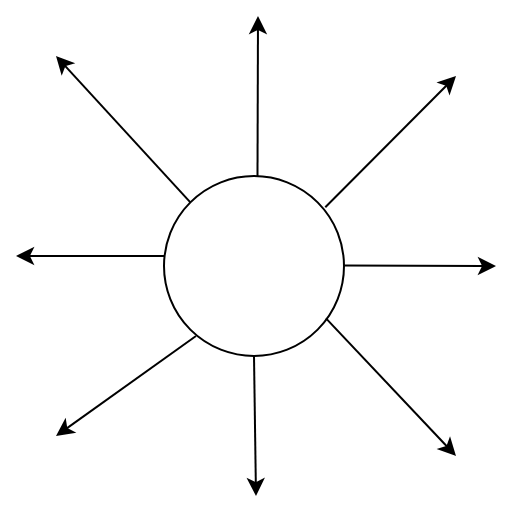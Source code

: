 <mxfile version="19.0.3" type="device"><diagram id="xz6p04Z6Gr8MeiQDFpNG" name="ページ1"><mxGraphModel dx="544" dy="317" grid="1" gridSize="10" guides="1" tooltips="1" connect="1" arrows="1" fold="1" page="1" pageScale="1" pageWidth="827" pageHeight="1169" math="0" shadow="0"><root><mxCell id="0"/><mxCell id="1" parent="0"/><mxCell id="_n0fy07iKLrSf8yMsQ6F-1" value="" style="ellipse;whiteSpace=wrap;html=1;aspect=fixed;" vertex="1" parent="1"><mxGeometry x="334" y="240" width="90" height="90" as="geometry"/></mxCell><mxCell id="_n0fy07iKLrSf8yMsQ6F-2" value="" style="endArrow=classic;html=1;rounded=0;exitX=0.5;exitY=1;exitDx=0;exitDy=0;" edge="1" parent="1" source="_n0fy07iKLrSf8yMsQ6F-1"><mxGeometry width="50" height="50" relative="1" as="geometry"><mxPoint x="370" y="340" as="sourcePoint"/><mxPoint x="380" y="400" as="targetPoint"/></mxGeometry></mxCell><mxCell id="_n0fy07iKLrSf8yMsQ6F-3" value="" style="endArrow=classic;html=1;rounded=0;" edge="1" parent="1"><mxGeometry width="50" height="50" relative="1" as="geometry"><mxPoint x="380.75" y="240" as="sourcePoint"/><mxPoint x="381" y="160" as="targetPoint"/></mxGeometry></mxCell><mxCell id="_n0fy07iKLrSf8yMsQ6F-4" value="" style="endArrow=classic;html=1;rounded=0;" edge="1" parent="1"><mxGeometry width="50" height="50" relative="1" as="geometry"><mxPoint x="424" y="284.74" as="sourcePoint"/><mxPoint x="500" y="285" as="targetPoint"/></mxGeometry></mxCell><mxCell id="_n0fy07iKLrSf8yMsQ6F-5" value="" style="endArrow=classic;html=1;rounded=0;" edge="1" parent="1"><mxGeometry width="50" height="50" relative="1" as="geometry"><mxPoint x="334" y="280" as="sourcePoint"/><mxPoint x="260" y="280" as="targetPoint"/></mxGeometry></mxCell><mxCell id="_n0fy07iKLrSf8yMsQ6F-6" value="" style="endArrow=classic;html=1;rounded=0;exitX=0.5;exitY=1;exitDx=0;exitDy=0;" edge="1" parent="1"><mxGeometry width="50" height="50" relative="1" as="geometry"><mxPoint x="350.0" y="320.0" as="sourcePoint"/><mxPoint x="280" y="370" as="targetPoint"/></mxGeometry></mxCell><mxCell id="_n0fy07iKLrSf8yMsQ6F-7" value="" style="endArrow=classic;html=1;rounded=0;exitX=0.9;exitY=0.791;exitDx=0;exitDy=0;exitPerimeter=0;" edge="1" parent="1" source="_n0fy07iKLrSf8yMsQ6F-1"><mxGeometry width="50" height="50" relative="1" as="geometry"><mxPoint x="414.0" y="310.0" as="sourcePoint"/><mxPoint x="480" y="380" as="targetPoint"/></mxGeometry></mxCell><mxCell id="_n0fy07iKLrSf8yMsQ6F-8" value="" style="endArrow=classic;html=1;rounded=0;exitX=0;exitY=0;exitDx=0;exitDy=0;" edge="1" parent="1" source="_n0fy07iKLrSf8yMsQ6F-1"><mxGeometry width="50" height="50" relative="1" as="geometry"><mxPoint x="320.0" y="200.0" as="sourcePoint"/><mxPoint x="280" y="180" as="targetPoint"/></mxGeometry></mxCell><mxCell id="_n0fy07iKLrSf8yMsQ6F-9" value="" style="endArrow=classic;html=1;rounded=0;exitX=0.896;exitY=0.174;exitDx=0;exitDy=0;exitPerimeter=0;" edge="1" parent="1" source="_n0fy07iKLrSf8yMsQ6F-1"><mxGeometry width="50" height="50" relative="1" as="geometry"><mxPoint x="419.0" y="370.0" as="sourcePoint"/><mxPoint x="480" y="190" as="targetPoint"/></mxGeometry></mxCell></root></mxGraphModel></diagram></mxfile>